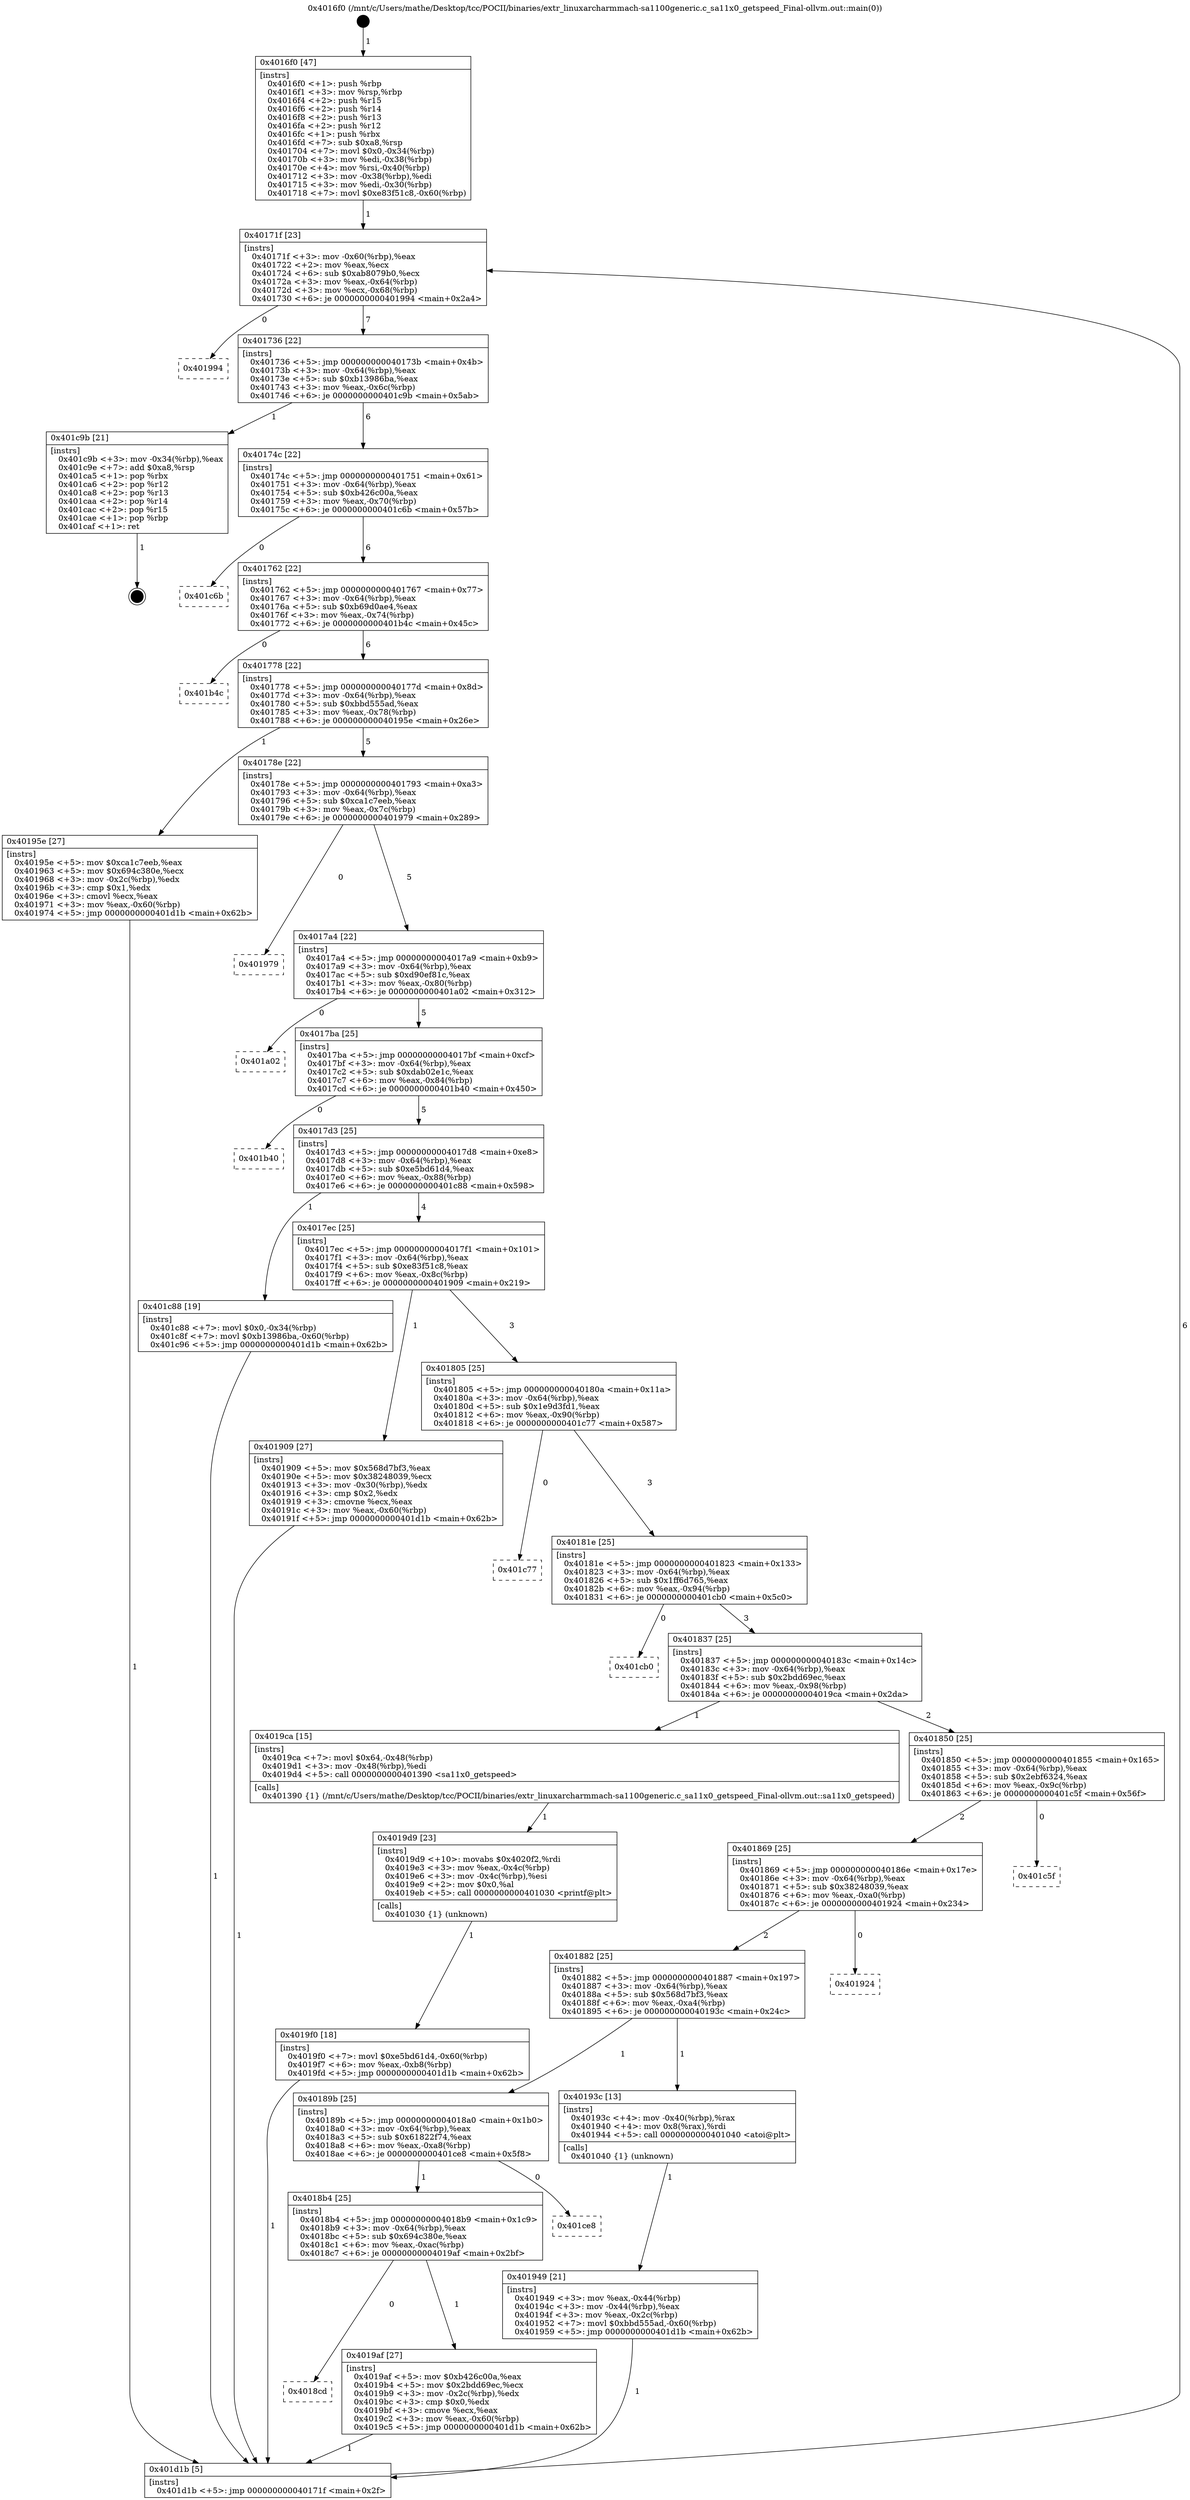 digraph "0x4016f0" {
  label = "0x4016f0 (/mnt/c/Users/mathe/Desktop/tcc/POCII/binaries/extr_linuxarcharmmach-sa1100generic.c_sa11x0_getspeed_Final-ollvm.out::main(0))"
  labelloc = "t"
  node[shape=record]

  Entry [label="",width=0.3,height=0.3,shape=circle,fillcolor=black,style=filled]
  "0x40171f" [label="{
     0x40171f [23]\l
     | [instrs]\l
     &nbsp;&nbsp;0x40171f \<+3\>: mov -0x60(%rbp),%eax\l
     &nbsp;&nbsp;0x401722 \<+2\>: mov %eax,%ecx\l
     &nbsp;&nbsp;0x401724 \<+6\>: sub $0xab8079b0,%ecx\l
     &nbsp;&nbsp;0x40172a \<+3\>: mov %eax,-0x64(%rbp)\l
     &nbsp;&nbsp;0x40172d \<+3\>: mov %ecx,-0x68(%rbp)\l
     &nbsp;&nbsp;0x401730 \<+6\>: je 0000000000401994 \<main+0x2a4\>\l
  }"]
  "0x401994" [label="{
     0x401994\l
  }", style=dashed]
  "0x401736" [label="{
     0x401736 [22]\l
     | [instrs]\l
     &nbsp;&nbsp;0x401736 \<+5\>: jmp 000000000040173b \<main+0x4b\>\l
     &nbsp;&nbsp;0x40173b \<+3\>: mov -0x64(%rbp),%eax\l
     &nbsp;&nbsp;0x40173e \<+5\>: sub $0xb13986ba,%eax\l
     &nbsp;&nbsp;0x401743 \<+3\>: mov %eax,-0x6c(%rbp)\l
     &nbsp;&nbsp;0x401746 \<+6\>: je 0000000000401c9b \<main+0x5ab\>\l
  }"]
  Exit [label="",width=0.3,height=0.3,shape=circle,fillcolor=black,style=filled,peripheries=2]
  "0x401c9b" [label="{
     0x401c9b [21]\l
     | [instrs]\l
     &nbsp;&nbsp;0x401c9b \<+3\>: mov -0x34(%rbp),%eax\l
     &nbsp;&nbsp;0x401c9e \<+7\>: add $0xa8,%rsp\l
     &nbsp;&nbsp;0x401ca5 \<+1\>: pop %rbx\l
     &nbsp;&nbsp;0x401ca6 \<+2\>: pop %r12\l
     &nbsp;&nbsp;0x401ca8 \<+2\>: pop %r13\l
     &nbsp;&nbsp;0x401caa \<+2\>: pop %r14\l
     &nbsp;&nbsp;0x401cac \<+2\>: pop %r15\l
     &nbsp;&nbsp;0x401cae \<+1\>: pop %rbp\l
     &nbsp;&nbsp;0x401caf \<+1\>: ret\l
  }"]
  "0x40174c" [label="{
     0x40174c [22]\l
     | [instrs]\l
     &nbsp;&nbsp;0x40174c \<+5\>: jmp 0000000000401751 \<main+0x61\>\l
     &nbsp;&nbsp;0x401751 \<+3\>: mov -0x64(%rbp),%eax\l
     &nbsp;&nbsp;0x401754 \<+5\>: sub $0xb426c00a,%eax\l
     &nbsp;&nbsp;0x401759 \<+3\>: mov %eax,-0x70(%rbp)\l
     &nbsp;&nbsp;0x40175c \<+6\>: je 0000000000401c6b \<main+0x57b\>\l
  }"]
  "0x4019f0" [label="{
     0x4019f0 [18]\l
     | [instrs]\l
     &nbsp;&nbsp;0x4019f0 \<+7\>: movl $0xe5bd61d4,-0x60(%rbp)\l
     &nbsp;&nbsp;0x4019f7 \<+6\>: mov %eax,-0xb8(%rbp)\l
     &nbsp;&nbsp;0x4019fd \<+5\>: jmp 0000000000401d1b \<main+0x62b\>\l
  }"]
  "0x401c6b" [label="{
     0x401c6b\l
  }", style=dashed]
  "0x401762" [label="{
     0x401762 [22]\l
     | [instrs]\l
     &nbsp;&nbsp;0x401762 \<+5\>: jmp 0000000000401767 \<main+0x77\>\l
     &nbsp;&nbsp;0x401767 \<+3\>: mov -0x64(%rbp),%eax\l
     &nbsp;&nbsp;0x40176a \<+5\>: sub $0xb69d0ae4,%eax\l
     &nbsp;&nbsp;0x40176f \<+3\>: mov %eax,-0x74(%rbp)\l
     &nbsp;&nbsp;0x401772 \<+6\>: je 0000000000401b4c \<main+0x45c\>\l
  }"]
  "0x4019d9" [label="{
     0x4019d9 [23]\l
     | [instrs]\l
     &nbsp;&nbsp;0x4019d9 \<+10\>: movabs $0x4020f2,%rdi\l
     &nbsp;&nbsp;0x4019e3 \<+3\>: mov %eax,-0x4c(%rbp)\l
     &nbsp;&nbsp;0x4019e6 \<+3\>: mov -0x4c(%rbp),%esi\l
     &nbsp;&nbsp;0x4019e9 \<+2\>: mov $0x0,%al\l
     &nbsp;&nbsp;0x4019eb \<+5\>: call 0000000000401030 \<printf@plt\>\l
     | [calls]\l
     &nbsp;&nbsp;0x401030 \{1\} (unknown)\l
  }"]
  "0x401b4c" [label="{
     0x401b4c\l
  }", style=dashed]
  "0x401778" [label="{
     0x401778 [22]\l
     | [instrs]\l
     &nbsp;&nbsp;0x401778 \<+5\>: jmp 000000000040177d \<main+0x8d\>\l
     &nbsp;&nbsp;0x40177d \<+3\>: mov -0x64(%rbp),%eax\l
     &nbsp;&nbsp;0x401780 \<+5\>: sub $0xbbd555ad,%eax\l
     &nbsp;&nbsp;0x401785 \<+3\>: mov %eax,-0x78(%rbp)\l
     &nbsp;&nbsp;0x401788 \<+6\>: je 000000000040195e \<main+0x26e\>\l
  }"]
  "0x4018cd" [label="{
     0x4018cd\l
  }", style=dashed]
  "0x40195e" [label="{
     0x40195e [27]\l
     | [instrs]\l
     &nbsp;&nbsp;0x40195e \<+5\>: mov $0xca1c7eeb,%eax\l
     &nbsp;&nbsp;0x401963 \<+5\>: mov $0x694c380e,%ecx\l
     &nbsp;&nbsp;0x401968 \<+3\>: mov -0x2c(%rbp),%edx\l
     &nbsp;&nbsp;0x40196b \<+3\>: cmp $0x1,%edx\l
     &nbsp;&nbsp;0x40196e \<+3\>: cmovl %ecx,%eax\l
     &nbsp;&nbsp;0x401971 \<+3\>: mov %eax,-0x60(%rbp)\l
     &nbsp;&nbsp;0x401974 \<+5\>: jmp 0000000000401d1b \<main+0x62b\>\l
  }"]
  "0x40178e" [label="{
     0x40178e [22]\l
     | [instrs]\l
     &nbsp;&nbsp;0x40178e \<+5\>: jmp 0000000000401793 \<main+0xa3\>\l
     &nbsp;&nbsp;0x401793 \<+3\>: mov -0x64(%rbp),%eax\l
     &nbsp;&nbsp;0x401796 \<+5\>: sub $0xca1c7eeb,%eax\l
     &nbsp;&nbsp;0x40179b \<+3\>: mov %eax,-0x7c(%rbp)\l
     &nbsp;&nbsp;0x40179e \<+6\>: je 0000000000401979 \<main+0x289\>\l
  }"]
  "0x4019af" [label="{
     0x4019af [27]\l
     | [instrs]\l
     &nbsp;&nbsp;0x4019af \<+5\>: mov $0xb426c00a,%eax\l
     &nbsp;&nbsp;0x4019b4 \<+5\>: mov $0x2bdd69ec,%ecx\l
     &nbsp;&nbsp;0x4019b9 \<+3\>: mov -0x2c(%rbp),%edx\l
     &nbsp;&nbsp;0x4019bc \<+3\>: cmp $0x0,%edx\l
     &nbsp;&nbsp;0x4019bf \<+3\>: cmove %ecx,%eax\l
     &nbsp;&nbsp;0x4019c2 \<+3\>: mov %eax,-0x60(%rbp)\l
     &nbsp;&nbsp;0x4019c5 \<+5\>: jmp 0000000000401d1b \<main+0x62b\>\l
  }"]
  "0x401979" [label="{
     0x401979\l
  }", style=dashed]
  "0x4017a4" [label="{
     0x4017a4 [22]\l
     | [instrs]\l
     &nbsp;&nbsp;0x4017a4 \<+5\>: jmp 00000000004017a9 \<main+0xb9\>\l
     &nbsp;&nbsp;0x4017a9 \<+3\>: mov -0x64(%rbp),%eax\l
     &nbsp;&nbsp;0x4017ac \<+5\>: sub $0xd90ef81c,%eax\l
     &nbsp;&nbsp;0x4017b1 \<+3\>: mov %eax,-0x80(%rbp)\l
     &nbsp;&nbsp;0x4017b4 \<+6\>: je 0000000000401a02 \<main+0x312\>\l
  }"]
  "0x4018b4" [label="{
     0x4018b4 [25]\l
     | [instrs]\l
     &nbsp;&nbsp;0x4018b4 \<+5\>: jmp 00000000004018b9 \<main+0x1c9\>\l
     &nbsp;&nbsp;0x4018b9 \<+3\>: mov -0x64(%rbp),%eax\l
     &nbsp;&nbsp;0x4018bc \<+5\>: sub $0x694c380e,%eax\l
     &nbsp;&nbsp;0x4018c1 \<+6\>: mov %eax,-0xac(%rbp)\l
     &nbsp;&nbsp;0x4018c7 \<+6\>: je 00000000004019af \<main+0x2bf\>\l
  }"]
  "0x401a02" [label="{
     0x401a02\l
  }", style=dashed]
  "0x4017ba" [label="{
     0x4017ba [25]\l
     | [instrs]\l
     &nbsp;&nbsp;0x4017ba \<+5\>: jmp 00000000004017bf \<main+0xcf\>\l
     &nbsp;&nbsp;0x4017bf \<+3\>: mov -0x64(%rbp),%eax\l
     &nbsp;&nbsp;0x4017c2 \<+5\>: sub $0xdab02e1c,%eax\l
     &nbsp;&nbsp;0x4017c7 \<+6\>: mov %eax,-0x84(%rbp)\l
     &nbsp;&nbsp;0x4017cd \<+6\>: je 0000000000401b40 \<main+0x450\>\l
  }"]
  "0x401ce8" [label="{
     0x401ce8\l
  }", style=dashed]
  "0x401b40" [label="{
     0x401b40\l
  }", style=dashed]
  "0x4017d3" [label="{
     0x4017d3 [25]\l
     | [instrs]\l
     &nbsp;&nbsp;0x4017d3 \<+5\>: jmp 00000000004017d8 \<main+0xe8\>\l
     &nbsp;&nbsp;0x4017d8 \<+3\>: mov -0x64(%rbp),%eax\l
     &nbsp;&nbsp;0x4017db \<+5\>: sub $0xe5bd61d4,%eax\l
     &nbsp;&nbsp;0x4017e0 \<+6\>: mov %eax,-0x88(%rbp)\l
     &nbsp;&nbsp;0x4017e6 \<+6\>: je 0000000000401c88 \<main+0x598\>\l
  }"]
  "0x401949" [label="{
     0x401949 [21]\l
     | [instrs]\l
     &nbsp;&nbsp;0x401949 \<+3\>: mov %eax,-0x44(%rbp)\l
     &nbsp;&nbsp;0x40194c \<+3\>: mov -0x44(%rbp),%eax\l
     &nbsp;&nbsp;0x40194f \<+3\>: mov %eax,-0x2c(%rbp)\l
     &nbsp;&nbsp;0x401952 \<+7\>: movl $0xbbd555ad,-0x60(%rbp)\l
     &nbsp;&nbsp;0x401959 \<+5\>: jmp 0000000000401d1b \<main+0x62b\>\l
  }"]
  "0x401c88" [label="{
     0x401c88 [19]\l
     | [instrs]\l
     &nbsp;&nbsp;0x401c88 \<+7\>: movl $0x0,-0x34(%rbp)\l
     &nbsp;&nbsp;0x401c8f \<+7\>: movl $0xb13986ba,-0x60(%rbp)\l
     &nbsp;&nbsp;0x401c96 \<+5\>: jmp 0000000000401d1b \<main+0x62b\>\l
  }"]
  "0x4017ec" [label="{
     0x4017ec [25]\l
     | [instrs]\l
     &nbsp;&nbsp;0x4017ec \<+5\>: jmp 00000000004017f1 \<main+0x101\>\l
     &nbsp;&nbsp;0x4017f1 \<+3\>: mov -0x64(%rbp),%eax\l
     &nbsp;&nbsp;0x4017f4 \<+5\>: sub $0xe83f51c8,%eax\l
     &nbsp;&nbsp;0x4017f9 \<+6\>: mov %eax,-0x8c(%rbp)\l
     &nbsp;&nbsp;0x4017ff \<+6\>: je 0000000000401909 \<main+0x219\>\l
  }"]
  "0x40189b" [label="{
     0x40189b [25]\l
     | [instrs]\l
     &nbsp;&nbsp;0x40189b \<+5\>: jmp 00000000004018a0 \<main+0x1b0\>\l
     &nbsp;&nbsp;0x4018a0 \<+3\>: mov -0x64(%rbp),%eax\l
     &nbsp;&nbsp;0x4018a3 \<+5\>: sub $0x61822f74,%eax\l
     &nbsp;&nbsp;0x4018a8 \<+6\>: mov %eax,-0xa8(%rbp)\l
     &nbsp;&nbsp;0x4018ae \<+6\>: je 0000000000401ce8 \<main+0x5f8\>\l
  }"]
  "0x401909" [label="{
     0x401909 [27]\l
     | [instrs]\l
     &nbsp;&nbsp;0x401909 \<+5\>: mov $0x568d7bf3,%eax\l
     &nbsp;&nbsp;0x40190e \<+5\>: mov $0x38248039,%ecx\l
     &nbsp;&nbsp;0x401913 \<+3\>: mov -0x30(%rbp),%edx\l
     &nbsp;&nbsp;0x401916 \<+3\>: cmp $0x2,%edx\l
     &nbsp;&nbsp;0x401919 \<+3\>: cmovne %ecx,%eax\l
     &nbsp;&nbsp;0x40191c \<+3\>: mov %eax,-0x60(%rbp)\l
     &nbsp;&nbsp;0x40191f \<+5\>: jmp 0000000000401d1b \<main+0x62b\>\l
  }"]
  "0x401805" [label="{
     0x401805 [25]\l
     | [instrs]\l
     &nbsp;&nbsp;0x401805 \<+5\>: jmp 000000000040180a \<main+0x11a\>\l
     &nbsp;&nbsp;0x40180a \<+3\>: mov -0x64(%rbp),%eax\l
     &nbsp;&nbsp;0x40180d \<+5\>: sub $0x1e9d3fd1,%eax\l
     &nbsp;&nbsp;0x401812 \<+6\>: mov %eax,-0x90(%rbp)\l
     &nbsp;&nbsp;0x401818 \<+6\>: je 0000000000401c77 \<main+0x587\>\l
  }"]
  "0x401d1b" [label="{
     0x401d1b [5]\l
     | [instrs]\l
     &nbsp;&nbsp;0x401d1b \<+5\>: jmp 000000000040171f \<main+0x2f\>\l
  }"]
  "0x4016f0" [label="{
     0x4016f0 [47]\l
     | [instrs]\l
     &nbsp;&nbsp;0x4016f0 \<+1\>: push %rbp\l
     &nbsp;&nbsp;0x4016f1 \<+3\>: mov %rsp,%rbp\l
     &nbsp;&nbsp;0x4016f4 \<+2\>: push %r15\l
     &nbsp;&nbsp;0x4016f6 \<+2\>: push %r14\l
     &nbsp;&nbsp;0x4016f8 \<+2\>: push %r13\l
     &nbsp;&nbsp;0x4016fa \<+2\>: push %r12\l
     &nbsp;&nbsp;0x4016fc \<+1\>: push %rbx\l
     &nbsp;&nbsp;0x4016fd \<+7\>: sub $0xa8,%rsp\l
     &nbsp;&nbsp;0x401704 \<+7\>: movl $0x0,-0x34(%rbp)\l
     &nbsp;&nbsp;0x40170b \<+3\>: mov %edi,-0x38(%rbp)\l
     &nbsp;&nbsp;0x40170e \<+4\>: mov %rsi,-0x40(%rbp)\l
     &nbsp;&nbsp;0x401712 \<+3\>: mov -0x38(%rbp),%edi\l
     &nbsp;&nbsp;0x401715 \<+3\>: mov %edi,-0x30(%rbp)\l
     &nbsp;&nbsp;0x401718 \<+7\>: movl $0xe83f51c8,-0x60(%rbp)\l
  }"]
  "0x40193c" [label="{
     0x40193c [13]\l
     | [instrs]\l
     &nbsp;&nbsp;0x40193c \<+4\>: mov -0x40(%rbp),%rax\l
     &nbsp;&nbsp;0x401940 \<+4\>: mov 0x8(%rax),%rdi\l
     &nbsp;&nbsp;0x401944 \<+5\>: call 0000000000401040 \<atoi@plt\>\l
     | [calls]\l
     &nbsp;&nbsp;0x401040 \{1\} (unknown)\l
  }"]
  "0x401c77" [label="{
     0x401c77\l
  }", style=dashed]
  "0x40181e" [label="{
     0x40181e [25]\l
     | [instrs]\l
     &nbsp;&nbsp;0x40181e \<+5\>: jmp 0000000000401823 \<main+0x133\>\l
     &nbsp;&nbsp;0x401823 \<+3\>: mov -0x64(%rbp),%eax\l
     &nbsp;&nbsp;0x401826 \<+5\>: sub $0x1ff6d765,%eax\l
     &nbsp;&nbsp;0x40182b \<+6\>: mov %eax,-0x94(%rbp)\l
     &nbsp;&nbsp;0x401831 \<+6\>: je 0000000000401cb0 \<main+0x5c0\>\l
  }"]
  "0x401882" [label="{
     0x401882 [25]\l
     | [instrs]\l
     &nbsp;&nbsp;0x401882 \<+5\>: jmp 0000000000401887 \<main+0x197\>\l
     &nbsp;&nbsp;0x401887 \<+3\>: mov -0x64(%rbp),%eax\l
     &nbsp;&nbsp;0x40188a \<+5\>: sub $0x568d7bf3,%eax\l
     &nbsp;&nbsp;0x40188f \<+6\>: mov %eax,-0xa4(%rbp)\l
     &nbsp;&nbsp;0x401895 \<+6\>: je 000000000040193c \<main+0x24c\>\l
  }"]
  "0x401cb0" [label="{
     0x401cb0\l
  }", style=dashed]
  "0x401837" [label="{
     0x401837 [25]\l
     | [instrs]\l
     &nbsp;&nbsp;0x401837 \<+5\>: jmp 000000000040183c \<main+0x14c\>\l
     &nbsp;&nbsp;0x40183c \<+3\>: mov -0x64(%rbp),%eax\l
     &nbsp;&nbsp;0x40183f \<+5\>: sub $0x2bdd69ec,%eax\l
     &nbsp;&nbsp;0x401844 \<+6\>: mov %eax,-0x98(%rbp)\l
     &nbsp;&nbsp;0x40184a \<+6\>: je 00000000004019ca \<main+0x2da\>\l
  }"]
  "0x401924" [label="{
     0x401924\l
  }", style=dashed]
  "0x4019ca" [label="{
     0x4019ca [15]\l
     | [instrs]\l
     &nbsp;&nbsp;0x4019ca \<+7\>: movl $0x64,-0x48(%rbp)\l
     &nbsp;&nbsp;0x4019d1 \<+3\>: mov -0x48(%rbp),%edi\l
     &nbsp;&nbsp;0x4019d4 \<+5\>: call 0000000000401390 \<sa11x0_getspeed\>\l
     | [calls]\l
     &nbsp;&nbsp;0x401390 \{1\} (/mnt/c/Users/mathe/Desktop/tcc/POCII/binaries/extr_linuxarcharmmach-sa1100generic.c_sa11x0_getspeed_Final-ollvm.out::sa11x0_getspeed)\l
  }"]
  "0x401850" [label="{
     0x401850 [25]\l
     | [instrs]\l
     &nbsp;&nbsp;0x401850 \<+5\>: jmp 0000000000401855 \<main+0x165\>\l
     &nbsp;&nbsp;0x401855 \<+3\>: mov -0x64(%rbp),%eax\l
     &nbsp;&nbsp;0x401858 \<+5\>: sub $0x2ebf6324,%eax\l
     &nbsp;&nbsp;0x40185d \<+6\>: mov %eax,-0x9c(%rbp)\l
     &nbsp;&nbsp;0x401863 \<+6\>: je 0000000000401c5f \<main+0x56f\>\l
  }"]
  "0x401869" [label="{
     0x401869 [25]\l
     | [instrs]\l
     &nbsp;&nbsp;0x401869 \<+5\>: jmp 000000000040186e \<main+0x17e\>\l
     &nbsp;&nbsp;0x40186e \<+3\>: mov -0x64(%rbp),%eax\l
     &nbsp;&nbsp;0x401871 \<+5\>: sub $0x38248039,%eax\l
     &nbsp;&nbsp;0x401876 \<+6\>: mov %eax,-0xa0(%rbp)\l
     &nbsp;&nbsp;0x40187c \<+6\>: je 0000000000401924 \<main+0x234\>\l
  }"]
  "0x401c5f" [label="{
     0x401c5f\l
  }", style=dashed]
  Entry -> "0x4016f0" [label=" 1"]
  "0x40171f" -> "0x401994" [label=" 0"]
  "0x40171f" -> "0x401736" [label=" 7"]
  "0x401c9b" -> Exit [label=" 1"]
  "0x401736" -> "0x401c9b" [label=" 1"]
  "0x401736" -> "0x40174c" [label=" 6"]
  "0x401c88" -> "0x401d1b" [label=" 1"]
  "0x40174c" -> "0x401c6b" [label=" 0"]
  "0x40174c" -> "0x401762" [label=" 6"]
  "0x4019f0" -> "0x401d1b" [label=" 1"]
  "0x401762" -> "0x401b4c" [label=" 0"]
  "0x401762" -> "0x401778" [label=" 6"]
  "0x4019d9" -> "0x4019f0" [label=" 1"]
  "0x401778" -> "0x40195e" [label=" 1"]
  "0x401778" -> "0x40178e" [label=" 5"]
  "0x4019ca" -> "0x4019d9" [label=" 1"]
  "0x40178e" -> "0x401979" [label=" 0"]
  "0x40178e" -> "0x4017a4" [label=" 5"]
  "0x4019af" -> "0x401d1b" [label=" 1"]
  "0x4017a4" -> "0x401a02" [label=" 0"]
  "0x4017a4" -> "0x4017ba" [label=" 5"]
  "0x4018b4" -> "0x4019af" [label=" 1"]
  "0x4017ba" -> "0x401b40" [label=" 0"]
  "0x4017ba" -> "0x4017d3" [label=" 5"]
  "0x4018b4" -> "0x4018cd" [label=" 0"]
  "0x4017d3" -> "0x401c88" [label=" 1"]
  "0x4017d3" -> "0x4017ec" [label=" 4"]
  "0x40189b" -> "0x401ce8" [label=" 0"]
  "0x4017ec" -> "0x401909" [label=" 1"]
  "0x4017ec" -> "0x401805" [label=" 3"]
  "0x401909" -> "0x401d1b" [label=" 1"]
  "0x4016f0" -> "0x40171f" [label=" 1"]
  "0x401d1b" -> "0x40171f" [label=" 6"]
  "0x40189b" -> "0x4018b4" [label=" 1"]
  "0x401805" -> "0x401c77" [label=" 0"]
  "0x401805" -> "0x40181e" [label=" 3"]
  "0x40195e" -> "0x401d1b" [label=" 1"]
  "0x40181e" -> "0x401cb0" [label=" 0"]
  "0x40181e" -> "0x401837" [label=" 3"]
  "0x40193c" -> "0x401949" [label=" 1"]
  "0x401837" -> "0x4019ca" [label=" 1"]
  "0x401837" -> "0x401850" [label=" 2"]
  "0x401882" -> "0x40189b" [label=" 1"]
  "0x401850" -> "0x401c5f" [label=" 0"]
  "0x401850" -> "0x401869" [label=" 2"]
  "0x401882" -> "0x40193c" [label=" 1"]
  "0x401869" -> "0x401924" [label=" 0"]
  "0x401869" -> "0x401882" [label=" 2"]
  "0x401949" -> "0x401d1b" [label=" 1"]
}
